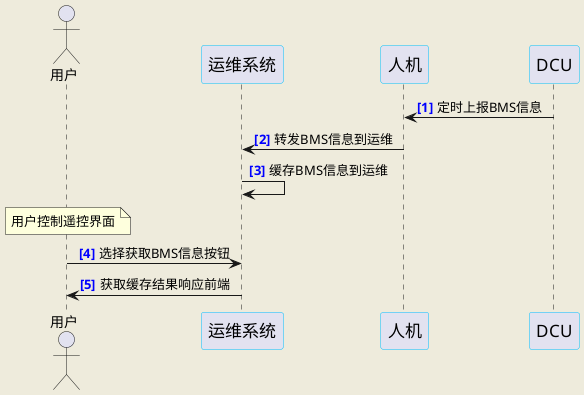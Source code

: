 @startuml
skinparam backgroundColor #EEEBDC
skinparam sequenceMessageAlign center
skinparam sequence {
ParticipantBorderColor DeepSkyBlue
ParticipantFontSize 17
}
autonumber "<font color=blue><b>[##]"

actor "用户" as user
participant "运维系统" as omsys
participant "人机" as device
participant "DCU" as DCU

DCU -> device: 定时上报BMS信息

device -> omsys: 转发BMS信息到运维

omsys -> omsys: 缓存BMS信息到运维

note over user : 用户控制遥控界面

user -> omsys: 选择获取BMS信息按钮

omsys -> user: 获取缓存结果响应前端
@enduml